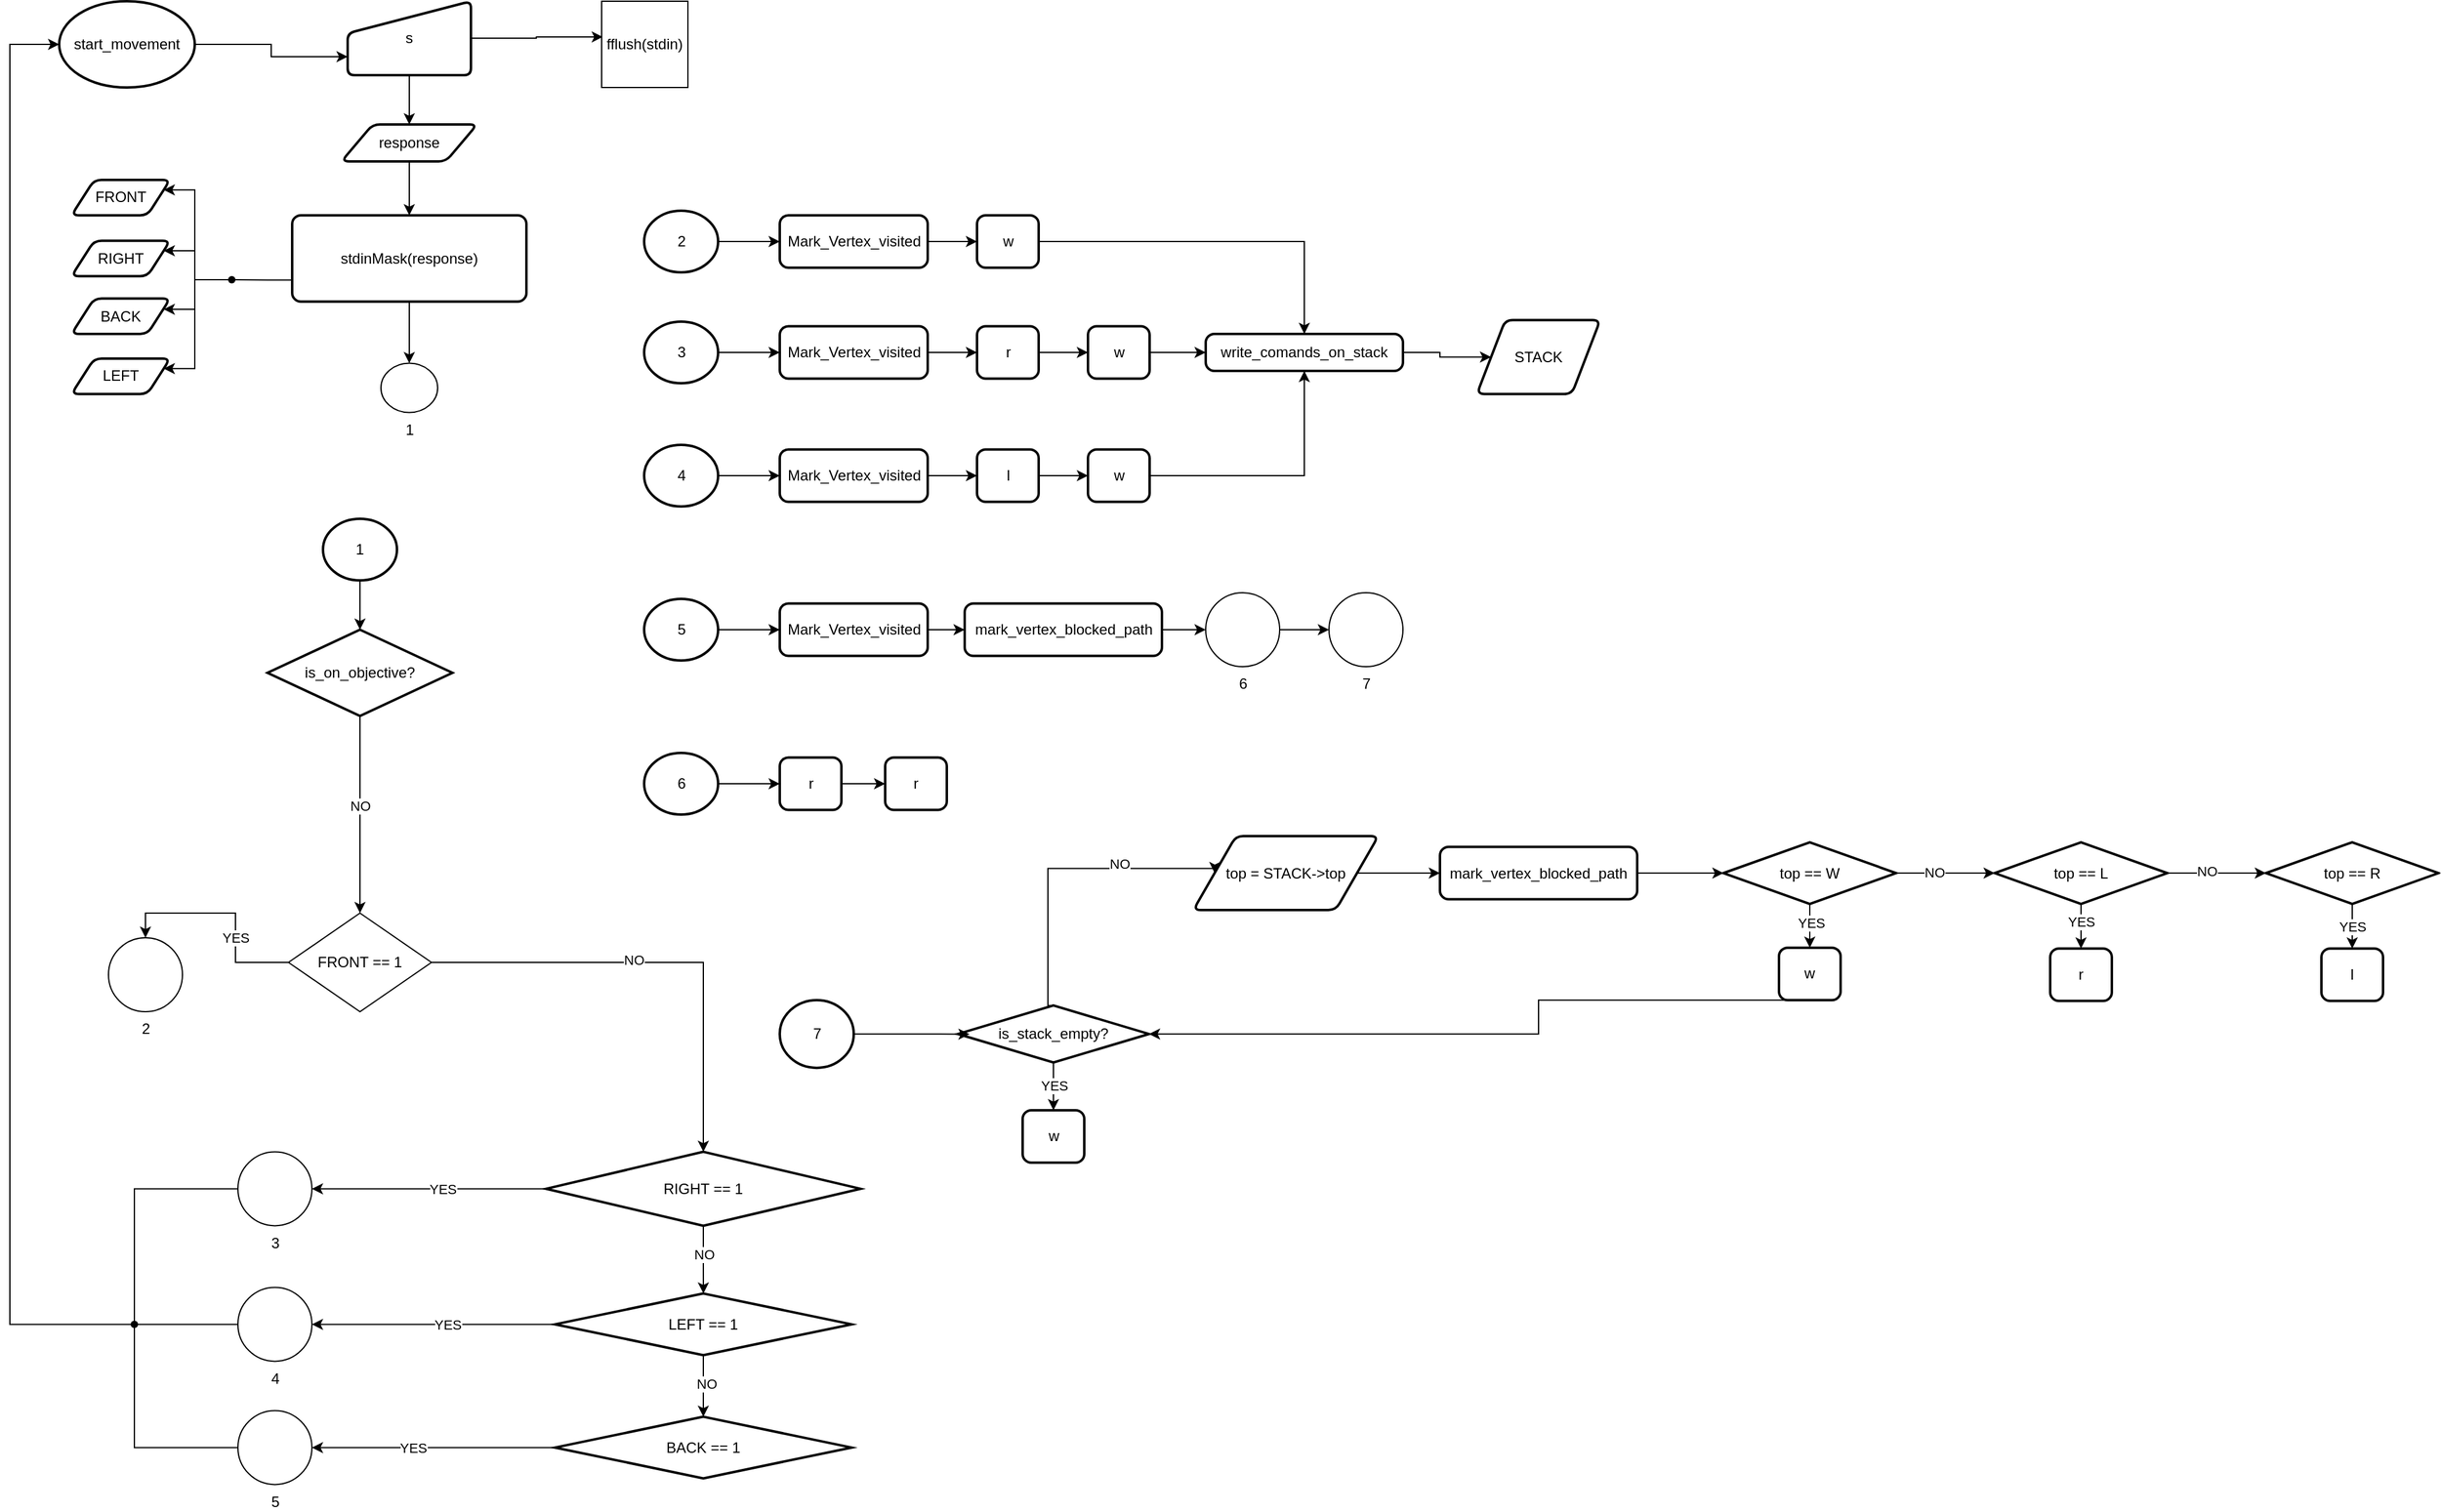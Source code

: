 <mxfile version="22.1.9" type="github">
  <diagram name="Página-1" id="8R409DBAw9HdIhrVHFF-">
    <mxGraphModel dx="1147" dy="626" grid="1" gridSize="10" guides="1" tooltips="1" connect="1" arrows="1" fold="1" page="1" pageScale="1" pageWidth="1200" pageHeight="1920" math="0" shadow="0">
      <root>
        <mxCell id="0" />
        <mxCell id="1" parent="0" />
        <mxCell id="hdZLpNtdroUywpOgqtHJ-144" style="edgeStyle=orthogonalEdgeStyle;rounded=0;orthogonalLoop=1;jettySize=auto;html=1;entryX=0.5;entryY=0;entryDx=0;entryDy=0;" edge="1" parent="1" source="hdZLpNtdroUywpOgqtHJ-1" target="hdZLpNtdroUywpOgqtHJ-143">
          <mxGeometry relative="1" as="geometry" />
        </mxCell>
        <mxCell id="hdZLpNtdroUywpOgqtHJ-1" value="s" style="html=1;strokeWidth=2;shape=manualInput;whiteSpace=wrap;rounded=1;size=26;arcSize=11;" vertex="1" parent="1">
          <mxGeometry x="314" y="80" width="100" height="60" as="geometry" />
        </mxCell>
        <mxCell id="hdZLpNtdroUywpOgqtHJ-55" style="edgeStyle=orthogonalEdgeStyle;rounded=0;orthogonalLoop=1;jettySize=auto;html=1;" edge="1" parent="1" source="hdZLpNtdroUywpOgqtHJ-2" target="hdZLpNtdroUywpOgqtHJ-59">
          <mxGeometry relative="1" as="geometry">
            <mxPoint x="364" y="403.75" as="targetPoint" />
          </mxGeometry>
        </mxCell>
        <mxCell id="hdZLpNtdroUywpOgqtHJ-2" value="stdinMask(response)" style="rounded=1;whiteSpace=wrap;html=1;absoluteArcSize=1;arcSize=14;strokeWidth=2;" vertex="1" parent="1">
          <mxGeometry x="269" y="253.75" width="190" height="70" as="geometry" />
        </mxCell>
        <mxCell id="hdZLpNtdroUywpOgqtHJ-5" style="edgeStyle=orthogonalEdgeStyle;rounded=0;orthogonalLoop=1;jettySize=auto;html=1;entryX=0;entryY=0.75;entryDx=0;entryDy=0;" edge="1" parent="1" source="hdZLpNtdroUywpOgqtHJ-4" target="hdZLpNtdroUywpOgqtHJ-1">
          <mxGeometry relative="1" as="geometry" />
        </mxCell>
        <mxCell id="hdZLpNtdroUywpOgqtHJ-4" value="&lt;div&gt;start_movement&lt;br&gt;&lt;/div&gt;" style="strokeWidth=2;html=1;shape=mxgraph.flowchart.start_2;whiteSpace=wrap;" vertex="1" parent="1">
          <mxGeometry x="80" y="80" width="110" height="70" as="geometry" />
        </mxCell>
        <mxCell id="hdZLpNtdroUywpOgqtHJ-17" value="FRONT == 1" style="rhombus;whiteSpace=wrap;html=1;" vertex="1" parent="1">
          <mxGeometry x="266" y="820" width="116" height="80" as="geometry" />
        </mxCell>
        <mxCell id="hdZLpNtdroUywpOgqtHJ-44" style="edgeStyle=orthogonalEdgeStyle;rounded=0;orthogonalLoop=1;jettySize=auto;html=1;" edge="1" parent="1" source="hdZLpNtdroUywpOgqtHJ-21" target="hdZLpNtdroUywpOgqtHJ-40">
          <mxGeometry relative="1" as="geometry" />
        </mxCell>
        <mxCell id="hdZLpNtdroUywpOgqtHJ-45" value="NO" style="edgeLabel;html=1;align=center;verticalAlign=middle;resizable=0;points=[];" vertex="1" connectable="0" parent="hdZLpNtdroUywpOgqtHJ-44">
          <mxGeometry x="-0.171" relative="1" as="geometry">
            <mxPoint as="offset" />
          </mxGeometry>
        </mxCell>
        <mxCell id="hdZLpNtdroUywpOgqtHJ-74" style="edgeStyle=orthogonalEdgeStyle;rounded=0;orthogonalLoop=1;jettySize=auto;html=1;" edge="1" parent="1" source="hdZLpNtdroUywpOgqtHJ-21" target="hdZLpNtdroUywpOgqtHJ-72">
          <mxGeometry relative="1" as="geometry" />
        </mxCell>
        <mxCell id="hdZLpNtdroUywpOgqtHJ-75" value="YES" style="edgeLabel;html=1;align=center;verticalAlign=middle;resizable=0;points=[];" vertex="1" connectable="0" parent="hdZLpNtdroUywpOgqtHJ-74">
          <mxGeometry x="-0.147" relative="1" as="geometry">
            <mxPoint x="-3" as="offset" />
          </mxGeometry>
        </mxCell>
        <mxCell id="hdZLpNtdroUywpOgqtHJ-21" value="RIGHT == 1" style="strokeWidth=2;html=1;shape=mxgraph.flowchart.decision;whiteSpace=wrap;" vertex="1" parent="1">
          <mxGeometry x="475" y="1013.7" width="255" height="60" as="geometry" />
        </mxCell>
        <mxCell id="hdZLpNtdroUywpOgqtHJ-34" value="fflush(stdin)" style="whiteSpace=wrap;html=1;aspect=fixed;" vertex="1" parent="1">
          <mxGeometry x="520" y="80" width="70" height="70" as="geometry" />
        </mxCell>
        <mxCell id="hdZLpNtdroUywpOgqtHJ-35" style="edgeStyle=orthogonalEdgeStyle;rounded=0;orthogonalLoop=1;jettySize=auto;html=1;entryX=0.014;entryY=0.414;entryDx=0;entryDy=0;entryPerimeter=0;" edge="1" parent="1" source="hdZLpNtdroUywpOgqtHJ-1" target="hdZLpNtdroUywpOgqtHJ-34">
          <mxGeometry relative="1" as="geometry" />
        </mxCell>
        <mxCell id="hdZLpNtdroUywpOgqtHJ-51" style="edgeStyle=orthogonalEdgeStyle;rounded=0;orthogonalLoop=1;jettySize=auto;html=1;" edge="1" parent="1" source="hdZLpNtdroUywpOgqtHJ-40" target="hdZLpNtdroUywpOgqtHJ-50">
          <mxGeometry relative="1" as="geometry" />
        </mxCell>
        <mxCell id="hdZLpNtdroUywpOgqtHJ-52" value="NO" style="edgeLabel;html=1;align=center;verticalAlign=middle;resizable=0;points=[];" vertex="1" connectable="0" parent="hdZLpNtdroUywpOgqtHJ-51">
          <mxGeometry x="-0.08" y="2" relative="1" as="geometry">
            <mxPoint as="offset" />
          </mxGeometry>
        </mxCell>
        <mxCell id="hdZLpNtdroUywpOgqtHJ-73" style="edgeStyle=orthogonalEdgeStyle;rounded=0;orthogonalLoop=1;jettySize=auto;html=1;entryX=1;entryY=0.5;entryDx=0;entryDy=0;entryPerimeter=0;" edge="1" parent="1" source="hdZLpNtdroUywpOgqtHJ-40" target="hdZLpNtdroUywpOgqtHJ-71">
          <mxGeometry relative="1" as="geometry">
            <mxPoint x="400" y="1154" as="targetPoint" />
          </mxGeometry>
        </mxCell>
        <mxCell id="hdZLpNtdroUywpOgqtHJ-76" value="YES" style="edgeLabel;html=1;align=center;verticalAlign=middle;resizable=0;points=[];" vertex="1" connectable="0" parent="hdZLpNtdroUywpOgqtHJ-73">
          <mxGeometry x="-0.182" y="-2" relative="1" as="geometry">
            <mxPoint x="-7" y="2" as="offset" />
          </mxGeometry>
        </mxCell>
        <mxCell id="hdZLpNtdroUywpOgqtHJ-40" value="LEFT == 1" style="strokeWidth=2;html=1;shape=mxgraph.flowchart.decision;whiteSpace=wrap;" vertex="1" parent="1">
          <mxGeometry x="482.25" y="1128.7" width="240.5" height="50" as="geometry" />
        </mxCell>
        <mxCell id="hdZLpNtdroUywpOgqtHJ-46" style="edgeStyle=orthogonalEdgeStyle;rounded=0;orthogonalLoop=1;jettySize=auto;html=1;entryX=0.5;entryY=0;entryDx=0;entryDy=0;entryPerimeter=0;" edge="1" parent="1" source="hdZLpNtdroUywpOgqtHJ-17" target="hdZLpNtdroUywpOgqtHJ-21">
          <mxGeometry relative="1" as="geometry" />
        </mxCell>
        <mxCell id="hdZLpNtdroUywpOgqtHJ-47" value="NO" style="edgeLabel;html=1;align=center;verticalAlign=middle;resizable=0;points=[];" vertex="1" connectable="0" parent="hdZLpNtdroUywpOgqtHJ-46">
          <mxGeometry x="-0.124" y="2" relative="1" as="geometry">
            <mxPoint as="offset" />
          </mxGeometry>
        </mxCell>
        <mxCell id="hdZLpNtdroUywpOgqtHJ-62" style="edgeStyle=orthogonalEdgeStyle;rounded=0;orthogonalLoop=1;jettySize=auto;html=1;exitX=0;exitY=0.5;exitDx=0;exitDy=0;exitPerimeter=0;entryX=1;entryY=0.5;entryDx=0;entryDy=0;entryPerimeter=0;" edge="1" parent="1" source="hdZLpNtdroUywpOgqtHJ-50" target="hdZLpNtdroUywpOgqtHJ-61">
          <mxGeometry relative="1" as="geometry">
            <mxPoint x="340" y="1250" as="sourcePoint" />
            <mxPoint x="400" y="1254" as="targetPoint" />
            <Array as="points" />
          </mxGeometry>
        </mxCell>
        <mxCell id="hdZLpNtdroUywpOgqtHJ-63" value="YES" style="edgeLabel;html=1;align=center;verticalAlign=middle;resizable=0;points=[];" vertex="1" connectable="0" parent="hdZLpNtdroUywpOgqtHJ-62">
          <mxGeometry x="0.202" relative="1" as="geometry">
            <mxPoint x="3" as="offset" />
          </mxGeometry>
        </mxCell>
        <mxCell id="hdZLpNtdroUywpOgqtHJ-50" value="BACK == 1 " style="strokeWidth=2;html=1;shape=mxgraph.flowchart.decision;whiteSpace=wrap;" vertex="1" parent="1">
          <mxGeometry x="482.25" y="1228.7" width="240.5" height="50" as="geometry" />
        </mxCell>
        <mxCell id="hdZLpNtdroUywpOgqtHJ-146" style="edgeStyle=orthogonalEdgeStyle;rounded=0;orthogonalLoop=1;jettySize=auto;html=1;" edge="1" parent="1" source="hdZLpNtdroUywpOgqtHJ-58" target="hdZLpNtdroUywpOgqtHJ-142">
          <mxGeometry relative="1" as="geometry" />
        </mxCell>
        <mxCell id="hdZLpNtdroUywpOgqtHJ-58" value="1" style="strokeWidth=2;html=1;shape=mxgraph.flowchart.start_2;whiteSpace=wrap;" vertex="1" parent="1">
          <mxGeometry x="294" y="500" width="60" height="50" as="geometry" />
        </mxCell>
        <mxCell id="hdZLpNtdroUywpOgqtHJ-59" value="1" style="verticalLabelPosition=bottom;verticalAlign=top;html=1;shape=mxgraph.flowchart.on-page_reference;" vertex="1" parent="1">
          <mxGeometry x="341" y="373.75" width="46" height="40" as="geometry" />
        </mxCell>
        <mxCell id="hdZLpNtdroUywpOgqtHJ-60" value="2" style="verticalLabelPosition=bottom;verticalAlign=top;html=1;shape=mxgraph.flowchart.on-page_reference;" vertex="1" parent="1">
          <mxGeometry x="120" y="840" width="60" height="60" as="geometry" />
        </mxCell>
        <mxCell id="hdZLpNtdroUywpOgqtHJ-61" value="5" style="verticalLabelPosition=bottom;verticalAlign=top;html=1;shape=mxgraph.flowchart.on-page_reference;" vertex="1" parent="1">
          <mxGeometry x="225" y="1223.7" width="60" height="60" as="geometry" />
        </mxCell>
        <mxCell id="hdZLpNtdroUywpOgqtHJ-66" style="edgeStyle=orthogonalEdgeStyle;rounded=0;orthogonalLoop=1;jettySize=auto;html=1;entryX=0;entryY=0.5;entryDx=0;entryDy=0;" edge="1" parent="1" source="hdZLpNtdroUywpOgqtHJ-64" target="hdZLpNtdroUywpOgqtHJ-65">
          <mxGeometry relative="1" as="geometry" />
        </mxCell>
        <mxCell id="hdZLpNtdroUywpOgqtHJ-64" value="2" style="strokeWidth=2;html=1;shape=mxgraph.flowchart.start_2;whiteSpace=wrap;" vertex="1" parent="1">
          <mxGeometry x="554.5" y="250" width="60" height="50" as="geometry" />
        </mxCell>
        <mxCell id="hdZLpNtdroUywpOgqtHJ-68" style="edgeStyle=orthogonalEdgeStyle;rounded=0;orthogonalLoop=1;jettySize=auto;html=1;" edge="1" parent="1" source="hdZLpNtdroUywpOgqtHJ-65" target="hdZLpNtdroUywpOgqtHJ-67">
          <mxGeometry relative="1" as="geometry" />
        </mxCell>
        <mxCell id="hdZLpNtdroUywpOgqtHJ-65" value="Mark_Vertex_visited" style="rounded=1;whiteSpace=wrap;html=1;absoluteArcSize=1;arcSize=14;strokeWidth=2;" vertex="1" parent="1">
          <mxGeometry x="664.5" y="253.75" width="120" height="42.5" as="geometry" />
        </mxCell>
        <mxCell id="hdZLpNtdroUywpOgqtHJ-109" style="edgeStyle=orthogonalEdgeStyle;rounded=0;orthogonalLoop=1;jettySize=auto;html=1;entryX=0.5;entryY=0;entryDx=0;entryDy=0;" edge="1" parent="1" source="hdZLpNtdroUywpOgqtHJ-67" target="hdZLpNtdroUywpOgqtHJ-107">
          <mxGeometry relative="1" as="geometry" />
        </mxCell>
        <mxCell id="hdZLpNtdroUywpOgqtHJ-67" value="w" style="rounded=1;whiteSpace=wrap;html=1;absoluteArcSize=1;arcSize=14;strokeWidth=2;" vertex="1" parent="1">
          <mxGeometry x="824.5" y="253.75" width="50" height="42.5" as="geometry" />
        </mxCell>
        <mxCell id="hdZLpNtdroUywpOgqtHJ-69" style="edgeStyle=orthogonalEdgeStyle;rounded=0;orthogonalLoop=1;jettySize=auto;html=1;entryX=0.5;entryY=0;entryDx=0;entryDy=0;entryPerimeter=0;" edge="1" parent="1" source="hdZLpNtdroUywpOgqtHJ-17" target="hdZLpNtdroUywpOgqtHJ-60">
          <mxGeometry relative="1" as="geometry" />
        </mxCell>
        <mxCell id="hdZLpNtdroUywpOgqtHJ-70" value="YES" style="edgeLabel;html=1;align=center;verticalAlign=middle;resizable=0;points=[];" vertex="1" connectable="0" parent="hdZLpNtdroUywpOgqtHJ-69">
          <mxGeometry x="-0.283" relative="1" as="geometry">
            <mxPoint as="offset" />
          </mxGeometry>
        </mxCell>
        <mxCell id="hdZLpNtdroUywpOgqtHJ-71" value="4" style="verticalLabelPosition=bottom;verticalAlign=top;html=1;shape=mxgraph.flowchart.on-page_reference;" vertex="1" parent="1">
          <mxGeometry x="225" y="1123.7" width="60" height="60" as="geometry" />
        </mxCell>
        <mxCell id="hdZLpNtdroUywpOgqtHJ-162" style="edgeStyle=orthogonalEdgeStyle;rounded=0;orthogonalLoop=1;jettySize=auto;html=1;endArrow=none;endFill=0;" edge="1" parent="1" source="hdZLpNtdroUywpOgqtHJ-72" target="hdZLpNtdroUywpOgqtHJ-160">
          <mxGeometry relative="1" as="geometry" />
        </mxCell>
        <mxCell id="hdZLpNtdroUywpOgqtHJ-72" value="3" style="verticalLabelPosition=bottom;verticalAlign=top;html=1;shape=mxgraph.flowchart.on-page_reference;" vertex="1" parent="1">
          <mxGeometry x="225" y="1013.7" width="60" height="60" as="geometry" />
        </mxCell>
        <mxCell id="hdZLpNtdroUywpOgqtHJ-78" style="edgeStyle=orthogonalEdgeStyle;rounded=0;orthogonalLoop=1;jettySize=auto;html=1;entryX=0;entryY=0.5;entryDx=0;entryDy=0;" edge="1" source="hdZLpNtdroUywpOgqtHJ-79" target="hdZLpNtdroUywpOgqtHJ-81" parent="1">
          <mxGeometry relative="1" as="geometry" />
        </mxCell>
        <mxCell id="hdZLpNtdroUywpOgqtHJ-79" value="3" style="strokeWidth=2;html=1;shape=mxgraph.flowchart.start_2;whiteSpace=wrap;" vertex="1" parent="1">
          <mxGeometry x="554.5" y="340" width="60" height="50" as="geometry" />
        </mxCell>
        <mxCell id="hdZLpNtdroUywpOgqtHJ-80" style="edgeStyle=orthogonalEdgeStyle;rounded=0;orthogonalLoop=1;jettySize=auto;html=1;" edge="1" source="hdZLpNtdroUywpOgqtHJ-81" target="hdZLpNtdroUywpOgqtHJ-82" parent="1">
          <mxGeometry relative="1" as="geometry" />
        </mxCell>
        <mxCell id="hdZLpNtdroUywpOgqtHJ-81" value="Mark_Vertex_visited" style="rounded=1;whiteSpace=wrap;html=1;absoluteArcSize=1;arcSize=14;strokeWidth=2;" vertex="1" parent="1">
          <mxGeometry x="664.5" y="343.75" width="120" height="42.5" as="geometry" />
        </mxCell>
        <mxCell id="hdZLpNtdroUywpOgqtHJ-84" style="edgeStyle=orthogonalEdgeStyle;rounded=0;orthogonalLoop=1;jettySize=auto;html=1;" edge="1" parent="1" source="hdZLpNtdroUywpOgqtHJ-82" target="hdZLpNtdroUywpOgqtHJ-83">
          <mxGeometry relative="1" as="geometry" />
        </mxCell>
        <mxCell id="hdZLpNtdroUywpOgqtHJ-82" value="r" style="rounded=1;whiteSpace=wrap;html=1;absoluteArcSize=1;arcSize=14;strokeWidth=2;" vertex="1" parent="1">
          <mxGeometry x="824.5" y="343.75" width="50" height="42.5" as="geometry" />
        </mxCell>
        <mxCell id="hdZLpNtdroUywpOgqtHJ-108" style="edgeStyle=orthogonalEdgeStyle;rounded=0;orthogonalLoop=1;jettySize=auto;html=1;entryX=0;entryY=0.5;entryDx=0;entryDy=0;" edge="1" parent="1" source="hdZLpNtdroUywpOgqtHJ-83" target="hdZLpNtdroUywpOgqtHJ-107">
          <mxGeometry relative="1" as="geometry" />
        </mxCell>
        <mxCell id="hdZLpNtdroUywpOgqtHJ-83" value="w" style="rounded=1;whiteSpace=wrap;html=1;absoluteArcSize=1;arcSize=14;strokeWidth=2;" vertex="1" parent="1">
          <mxGeometry x="914.5" y="343.75" width="50" height="42.5" as="geometry" />
        </mxCell>
        <mxCell id="hdZLpNtdroUywpOgqtHJ-85" style="edgeStyle=orthogonalEdgeStyle;rounded=0;orthogonalLoop=1;jettySize=auto;html=1;entryX=0;entryY=0.5;entryDx=0;entryDy=0;" edge="1" source="hdZLpNtdroUywpOgqtHJ-86" target="hdZLpNtdroUywpOgqtHJ-88" parent="1">
          <mxGeometry relative="1" as="geometry" />
        </mxCell>
        <mxCell id="hdZLpNtdroUywpOgqtHJ-86" value="4" style="strokeWidth=2;html=1;shape=mxgraph.flowchart.start_2;whiteSpace=wrap;" vertex="1" parent="1">
          <mxGeometry x="554.5" y="440" width="60" height="50" as="geometry" />
        </mxCell>
        <mxCell id="hdZLpNtdroUywpOgqtHJ-87" style="edgeStyle=orthogonalEdgeStyle;rounded=0;orthogonalLoop=1;jettySize=auto;html=1;" edge="1" source="hdZLpNtdroUywpOgqtHJ-88" target="hdZLpNtdroUywpOgqtHJ-90" parent="1">
          <mxGeometry relative="1" as="geometry" />
        </mxCell>
        <mxCell id="hdZLpNtdroUywpOgqtHJ-88" value="Mark_Vertex_visited" style="rounded=1;whiteSpace=wrap;html=1;absoluteArcSize=1;arcSize=14;strokeWidth=2;" vertex="1" parent="1">
          <mxGeometry x="664.5" y="443.75" width="120" height="42.5" as="geometry" />
        </mxCell>
        <mxCell id="hdZLpNtdroUywpOgqtHJ-89" style="edgeStyle=orthogonalEdgeStyle;rounded=0;orthogonalLoop=1;jettySize=auto;html=1;" edge="1" source="hdZLpNtdroUywpOgqtHJ-90" target="hdZLpNtdroUywpOgqtHJ-91" parent="1">
          <mxGeometry relative="1" as="geometry" />
        </mxCell>
        <mxCell id="hdZLpNtdroUywpOgqtHJ-90" value="l" style="rounded=1;whiteSpace=wrap;html=1;absoluteArcSize=1;arcSize=14;strokeWidth=2;" vertex="1" parent="1">
          <mxGeometry x="824.5" y="443.75" width="50" height="42.5" as="geometry" />
        </mxCell>
        <mxCell id="hdZLpNtdroUywpOgqtHJ-110" style="edgeStyle=orthogonalEdgeStyle;rounded=0;orthogonalLoop=1;jettySize=auto;html=1;entryX=0.5;entryY=1;entryDx=0;entryDy=0;" edge="1" parent="1" source="hdZLpNtdroUywpOgqtHJ-91" target="hdZLpNtdroUywpOgqtHJ-107">
          <mxGeometry relative="1" as="geometry" />
        </mxCell>
        <mxCell id="hdZLpNtdroUywpOgqtHJ-91" value="w" style="rounded=1;whiteSpace=wrap;html=1;absoluteArcSize=1;arcSize=14;strokeWidth=2;" vertex="1" parent="1">
          <mxGeometry x="914.5" y="443.75" width="50" height="42.5" as="geometry" />
        </mxCell>
        <mxCell id="hdZLpNtdroUywpOgqtHJ-96" style="edgeStyle=orthogonalEdgeStyle;rounded=0;orthogonalLoop=1;jettySize=auto;html=1;entryX=0;entryY=0.5;entryDx=0;entryDy=0;" edge="1" source="hdZLpNtdroUywpOgqtHJ-97" target="hdZLpNtdroUywpOgqtHJ-99" parent="1">
          <mxGeometry relative="1" as="geometry" />
        </mxCell>
        <mxCell id="hdZLpNtdroUywpOgqtHJ-97" value="5" style="strokeWidth=2;html=1;shape=mxgraph.flowchart.start_2;whiteSpace=wrap;" vertex="1" parent="1">
          <mxGeometry x="554.5" y="565" width="60" height="50" as="geometry" />
        </mxCell>
        <mxCell id="hdZLpNtdroUywpOgqtHJ-104" style="edgeStyle=orthogonalEdgeStyle;rounded=0;orthogonalLoop=1;jettySize=auto;html=1;" edge="1" parent="1" source="hdZLpNtdroUywpOgqtHJ-99" target="hdZLpNtdroUywpOgqtHJ-103">
          <mxGeometry relative="1" as="geometry" />
        </mxCell>
        <mxCell id="hdZLpNtdroUywpOgqtHJ-99" value="Mark_Vertex_visited" style="rounded=1;whiteSpace=wrap;html=1;absoluteArcSize=1;arcSize=14;strokeWidth=2;" vertex="1" parent="1">
          <mxGeometry x="664.5" y="568.75" width="120" height="42.5" as="geometry" />
        </mxCell>
        <mxCell id="hdZLpNtdroUywpOgqtHJ-113" style="edgeStyle=orthogonalEdgeStyle;rounded=0;orthogonalLoop=1;jettySize=auto;html=1;" edge="1" parent="1" source="hdZLpNtdroUywpOgqtHJ-136" target="hdZLpNtdroUywpOgqtHJ-112">
          <mxGeometry relative="1" as="geometry">
            <mxPoint x="1154.5" y="590.1" as="sourcePoint" />
          </mxGeometry>
        </mxCell>
        <mxCell id="hdZLpNtdroUywpOgqtHJ-105" style="edgeStyle=orthogonalEdgeStyle;rounded=0;orthogonalLoop=1;jettySize=auto;html=1;" edge="1" parent="1" source="hdZLpNtdroUywpOgqtHJ-103" target="hdZLpNtdroUywpOgqtHJ-136">
          <mxGeometry relative="1" as="geometry">
            <mxPoint x="1014.5" y="590" as="targetPoint" />
          </mxGeometry>
        </mxCell>
        <mxCell id="hdZLpNtdroUywpOgqtHJ-103" value="mark_vertex_blocked_path" style="rounded=1;whiteSpace=wrap;html=1;absoluteArcSize=1;arcSize=14;strokeWidth=2;" vertex="1" parent="1">
          <mxGeometry x="814.5" y="568.75" width="160" height="42.5" as="geometry" />
        </mxCell>
        <mxCell id="hdZLpNtdroUywpOgqtHJ-179" style="edgeStyle=orthogonalEdgeStyle;rounded=0;orthogonalLoop=1;jettySize=auto;html=1;" edge="1" parent="1" source="hdZLpNtdroUywpOgqtHJ-107" target="hdZLpNtdroUywpOgqtHJ-178">
          <mxGeometry relative="1" as="geometry" />
        </mxCell>
        <mxCell id="hdZLpNtdroUywpOgqtHJ-107" value="write_comands_on_stack" style="rounded=1;whiteSpace=wrap;html=1;absoluteArcSize=1;arcSize=14;strokeWidth=2;" vertex="1" parent="1">
          <mxGeometry x="1010" y="350" width="160" height="30" as="geometry" />
        </mxCell>
        <mxCell id="hdZLpNtdroUywpOgqtHJ-112" value="7" style="verticalLabelPosition=bottom;verticalAlign=top;html=1;shape=mxgraph.flowchart.on-page_reference;" vertex="1" parent="1">
          <mxGeometry x="1110" y="560" width="60" height="60" as="geometry" />
        </mxCell>
        <mxCell id="hdZLpNtdroUywpOgqtHJ-114" value="7" style="strokeWidth=2;html=1;shape=mxgraph.flowchart.start_2;whiteSpace=wrap;" vertex="1" parent="1">
          <mxGeometry x="664.5" y="890.58" width="60" height="55" as="geometry" />
        </mxCell>
        <mxCell id="hdZLpNtdroUywpOgqtHJ-127" style="edgeStyle=orthogonalEdgeStyle;rounded=0;orthogonalLoop=1;jettySize=auto;html=1;exitX=0.5;exitY=0;exitDx=0;exitDy=0;exitPerimeter=0;entryX=0;entryY=0.5;entryDx=0;entryDy=0;" edge="1" parent="1" source="hdZLpNtdroUywpOgqtHJ-122" target="hdZLpNtdroUywpOgqtHJ-190">
          <mxGeometry relative="1" as="geometry">
            <mxPoint x="1052.5" y="787.55" as="targetPoint" />
            <Array as="points">
              <mxPoint x="882" y="783.75" />
              <mxPoint x="1017" y="783.75" />
            </Array>
          </mxGeometry>
        </mxCell>
        <mxCell id="hdZLpNtdroUywpOgqtHJ-129" value="NO" style="edgeLabel;html=1;align=center;verticalAlign=middle;resizable=0;points=[];" vertex="1" connectable="0" parent="hdZLpNtdroUywpOgqtHJ-127">
          <mxGeometry x="0.02" relative="1" as="geometry">
            <mxPoint x="44" y="-4" as="offset" />
          </mxGeometry>
        </mxCell>
        <mxCell id="hdZLpNtdroUywpOgqtHJ-182" style="edgeStyle=orthogonalEdgeStyle;rounded=0;orthogonalLoop=1;jettySize=auto;html=1;" edge="1" parent="1" source="hdZLpNtdroUywpOgqtHJ-122" target="hdZLpNtdroUywpOgqtHJ-181">
          <mxGeometry relative="1" as="geometry" />
        </mxCell>
        <mxCell id="hdZLpNtdroUywpOgqtHJ-183" value="YES" style="edgeLabel;html=1;align=center;verticalAlign=middle;resizable=0;points=[];" vertex="1" connectable="0" parent="hdZLpNtdroUywpOgqtHJ-182">
          <mxGeometry x="-0.083" relative="1" as="geometry">
            <mxPoint as="offset" />
          </mxGeometry>
        </mxCell>
        <mxCell id="hdZLpNtdroUywpOgqtHJ-122" value="is_stack_empty?" style="strokeWidth=2;html=1;shape=mxgraph.flowchart.decision;whiteSpace=wrap;" vertex="1" parent="1">
          <mxGeometry x="809" y="894.96" width="155" height="46.25" as="geometry" />
        </mxCell>
        <mxCell id="hdZLpNtdroUywpOgqtHJ-138" style="edgeStyle=orthogonalEdgeStyle;rounded=0;orthogonalLoop=1;jettySize=auto;html=1;" edge="1" parent="1" source="hdZLpNtdroUywpOgqtHJ-133" target="hdZLpNtdroUywpOgqtHJ-137">
          <mxGeometry relative="1" as="geometry" />
        </mxCell>
        <mxCell id="hdZLpNtdroUywpOgqtHJ-133" value="6" style="strokeWidth=2;html=1;shape=mxgraph.flowchart.start_2;whiteSpace=wrap;" vertex="1" parent="1">
          <mxGeometry x="554.5" y="690" width="60" height="50" as="geometry" />
        </mxCell>
        <mxCell id="hdZLpNtdroUywpOgqtHJ-135" style="edgeStyle=orthogonalEdgeStyle;rounded=0;orthogonalLoop=1;jettySize=auto;html=1;entryX=0.061;entryY=0.503;entryDx=0;entryDy=0;entryPerimeter=0;" edge="1" parent="1" source="hdZLpNtdroUywpOgqtHJ-114" target="hdZLpNtdroUywpOgqtHJ-122">
          <mxGeometry relative="1" as="geometry" />
        </mxCell>
        <mxCell id="hdZLpNtdroUywpOgqtHJ-136" value="6" style="verticalLabelPosition=bottom;verticalAlign=top;html=1;shape=mxgraph.flowchart.on-page_reference;" vertex="1" parent="1">
          <mxGeometry x="1010" y="560" width="60" height="60" as="geometry" />
        </mxCell>
        <mxCell id="hdZLpNtdroUywpOgqtHJ-140" style="edgeStyle=orthogonalEdgeStyle;rounded=0;orthogonalLoop=1;jettySize=auto;html=1;" edge="1" parent="1" source="hdZLpNtdroUywpOgqtHJ-137" target="hdZLpNtdroUywpOgqtHJ-139">
          <mxGeometry relative="1" as="geometry" />
        </mxCell>
        <mxCell id="hdZLpNtdroUywpOgqtHJ-137" value="r" style="rounded=1;whiteSpace=wrap;html=1;absoluteArcSize=1;arcSize=14;strokeWidth=2;" vertex="1" parent="1">
          <mxGeometry x="664.5" y="693.75" width="50" height="42.5" as="geometry" />
        </mxCell>
        <mxCell id="hdZLpNtdroUywpOgqtHJ-139" value="r" style="rounded=1;whiteSpace=wrap;html=1;absoluteArcSize=1;arcSize=14;strokeWidth=2;" vertex="1" parent="1">
          <mxGeometry x="750" y="693.75" width="50" height="42.5" as="geometry" />
        </mxCell>
        <mxCell id="hdZLpNtdroUywpOgqtHJ-193" style="edgeStyle=orthogonalEdgeStyle;rounded=0;orthogonalLoop=1;jettySize=auto;html=1;" edge="1" parent="1" source="hdZLpNtdroUywpOgqtHJ-141" target="hdZLpNtdroUywpOgqtHJ-192">
          <mxGeometry relative="1" as="geometry" />
        </mxCell>
        <mxCell id="hdZLpNtdroUywpOgqtHJ-195" value="YES" style="edgeLabel;html=1;align=center;verticalAlign=middle;resizable=0;points=[];" vertex="1" connectable="0" parent="hdZLpNtdroUywpOgqtHJ-193">
          <mxGeometry x="-0.325" y="1" relative="1" as="geometry">
            <mxPoint as="offset" />
          </mxGeometry>
        </mxCell>
        <mxCell id="hdZLpNtdroUywpOgqtHJ-198" style="edgeStyle=orthogonalEdgeStyle;rounded=0;orthogonalLoop=1;jettySize=auto;html=1;" edge="1" parent="1" source="hdZLpNtdroUywpOgqtHJ-141" target="hdZLpNtdroUywpOgqtHJ-196">
          <mxGeometry relative="1" as="geometry" />
        </mxCell>
        <mxCell id="hdZLpNtdroUywpOgqtHJ-201" value="NO" style="edgeLabel;html=1;align=center;verticalAlign=middle;resizable=0;points=[];" vertex="1" connectable="0" parent="hdZLpNtdroUywpOgqtHJ-198">
          <mxGeometry x="-0.225" y="1" relative="1" as="geometry">
            <mxPoint as="offset" />
          </mxGeometry>
        </mxCell>
        <mxCell id="hdZLpNtdroUywpOgqtHJ-141" value="top == W" style="strokeWidth=2;html=1;shape=mxgraph.flowchart.decision;whiteSpace=wrap;" vertex="1" parent="1">
          <mxGeometry x="1430" y="762.51" width="140" height="50" as="geometry" />
        </mxCell>
        <mxCell id="hdZLpNtdroUywpOgqtHJ-147" style="edgeStyle=orthogonalEdgeStyle;rounded=0;orthogonalLoop=1;jettySize=auto;html=1;entryX=0.5;entryY=0;entryDx=0;entryDy=0;" edge="1" parent="1" source="hdZLpNtdroUywpOgqtHJ-142" target="hdZLpNtdroUywpOgqtHJ-17">
          <mxGeometry relative="1" as="geometry">
            <mxPoint x="324" y="816.88" as="targetPoint" />
          </mxGeometry>
        </mxCell>
        <mxCell id="hdZLpNtdroUywpOgqtHJ-148" value="&lt;div&gt;NO&lt;/div&gt;" style="edgeLabel;html=1;align=center;verticalAlign=middle;resizable=0;points=[];" vertex="1" connectable="0" parent="hdZLpNtdroUywpOgqtHJ-147">
          <mxGeometry x="-0.093" relative="1" as="geometry">
            <mxPoint as="offset" />
          </mxGeometry>
        </mxCell>
        <mxCell id="hdZLpNtdroUywpOgqtHJ-142" value="is_on_objective?" style="strokeWidth=2;html=1;shape=mxgraph.flowchart.decision;whiteSpace=wrap;" vertex="1" parent="1">
          <mxGeometry x="249" y="590" width="150" height="70" as="geometry" />
        </mxCell>
        <mxCell id="hdZLpNtdroUywpOgqtHJ-145" style="edgeStyle=orthogonalEdgeStyle;rounded=0;orthogonalLoop=1;jettySize=auto;html=1;" edge="1" parent="1" source="hdZLpNtdroUywpOgqtHJ-143" target="hdZLpNtdroUywpOgqtHJ-2">
          <mxGeometry relative="1" as="geometry" />
        </mxCell>
        <mxCell id="hdZLpNtdroUywpOgqtHJ-143" value="response" style="shape=parallelogram;html=1;strokeWidth=2;perimeter=parallelogramPerimeter;whiteSpace=wrap;rounded=1;arcSize=12;size=0.23;" vertex="1" parent="1">
          <mxGeometry x="309" y="180" width="110" height="30" as="geometry" />
        </mxCell>
        <mxCell id="hdZLpNtdroUywpOgqtHJ-156" style="edgeStyle=orthogonalEdgeStyle;rounded=0;orthogonalLoop=1;jettySize=auto;html=1;entryX=0;entryY=0.5;entryDx=0;entryDy=0;entryPerimeter=0;exitX=0.55;exitY=0.05;exitDx=0;exitDy=0;exitPerimeter=0;" edge="1" parent="1" source="hdZLpNtdroUywpOgqtHJ-160" target="hdZLpNtdroUywpOgqtHJ-4">
          <mxGeometry relative="1" as="geometry">
            <Array as="points">
              <mxPoint x="40" y="1154" />
              <mxPoint x="40" y="115" />
            </Array>
          </mxGeometry>
        </mxCell>
        <mxCell id="hdZLpNtdroUywpOgqtHJ-159" value="" style="edgeStyle=orthogonalEdgeStyle;rounded=0;orthogonalLoop=1;jettySize=auto;html=1;entryDx=0;entryDy=0;entryPerimeter=0;endArrow=none;endFill=0;" edge="1" parent="1" source="hdZLpNtdroUywpOgqtHJ-71" target="hdZLpNtdroUywpOgqtHJ-160">
          <mxGeometry relative="1" as="geometry">
            <mxPoint x="225" y="1148.7" as="sourcePoint" />
            <mxPoint x="325" y="523.7" as="targetPoint" />
            <Array as="points" />
          </mxGeometry>
        </mxCell>
        <mxCell id="hdZLpNtdroUywpOgqtHJ-160" value="" style="shape=waypoint;sketch=0;fillStyle=solid;size=6;pointerEvents=1;points=[];fillColor=none;resizable=0;rotatable=0;perimeter=centerPerimeter;snapToPoint=1;" vertex="1" parent="1">
          <mxGeometry x="131" y="1143.7" width="20" height="20" as="geometry" />
        </mxCell>
        <mxCell id="hdZLpNtdroUywpOgqtHJ-161" style="edgeStyle=orthogonalEdgeStyle;rounded=0;orthogonalLoop=1;jettySize=auto;html=1;entryX=0.55;entryY=1.1;entryDx=0;entryDy=0;entryPerimeter=0;endArrow=none;endFill=0;" edge="1" parent="1" source="hdZLpNtdroUywpOgqtHJ-61" target="hdZLpNtdroUywpOgqtHJ-160">
          <mxGeometry relative="1" as="geometry" />
        </mxCell>
        <mxCell id="hdZLpNtdroUywpOgqtHJ-164" value="FRONT" style="shape=parallelogram;html=1;strokeWidth=2;perimeter=parallelogramPerimeter;whiteSpace=wrap;rounded=1;arcSize=12;size=0.23;" vertex="1" parent="1">
          <mxGeometry x="90" y="225" width="80" height="28.75" as="geometry" />
        </mxCell>
        <mxCell id="hdZLpNtdroUywpOgqtHJ-166" value="RIGHT" style="shape=parallelogram;html=1;strokeWidth=2;perimeter=parallelogramPerimeter;whiteSpace=wrap;rounded=1;arcSize=12;size=0.23;" vertex="1" parent="1">
          <mxGeometry x="90" y="274.37" width="80" height="28.75" as="geometry" />
        </mxCell>
        <mxCell id="hdZLpNtdroUywpOgqtHJ-167" value="BACK" style="shape=parallelogram;html=1;strokeWidth=2;perimeter=parallelogramPerimeter;whiteSpace=wrap;rounded=1;arcSize=12;size=0.23;" vertex="1" parent="1">
          <mxGeometry x="90" y="321.25" width="80" height="28.75" as="geometry" />
        </mxCell>
        <mxCell id="hdZLpNtdroUywpOgqtHJ-168" value="LEFT" style="shape=parallelogram;html=1;strokeWidth=2;perimeter=parallelogramPerimeter;whiteSpace=wrap;rounded=1;arcSize=12;size=0.23;" vertex="1" parent="1">
          <mxGeometry x="90" y="370" width="80" height="28.75" as="geometry" />
        </mxCell>
        <mxCell id="hdZLpNtdroUywpOgqtHJ-172" style="edgeStyle=orthogonalEdgeStyle;rounded=0;orthogonalLoop=1;jettySize=auto;html=1;entryX=1;entryY=0.25;entryDx=0;entryDy=0;" edge="1" parent="1" source="hdZLpNtdroUywpOgqtHJ-169" target="hdZLpNtdroUywpOgqtHJ-166">
          <mxGeometry relative="1" as="geometry" />
        </mxCell>
        <mxCell id="hdZLpNtdroUywpOgqtHJ-173" style="edgeStyle=orthogonalEdgeStyle;rounded=0;orthogonalLoop=1;jettySize=auto;html=1;entryX=1;entryY=0.25;entryDx=0;entryDy=0;" edge="1" parent="1" source="hdZLpNtdroUywpOgqtHJ-169" target="hdZLpNtdroUywpOgqtHJ-167">
          <mxGeometry relative="1" as="geometry">
            <Array as="points">
              <mxPoint x="190" y="306" />
              <mxPoint x="190" y="330" />
              <mxPoint x="165" y="330" />
            </Array>
          </mxGeometry>
        </mxCell>
        <mxCell id="hdZLpNtdroUywpOgqtHJ-175" style="edgeStyle=orthogonalEdgeStyle;rounded=0;orthogonalLoop=1;jettySize=auto;html=1;entryX=1;entryY=0.25;entryDx=0;entryDy=0;" edge="1" parent="1" source="hdZLpNtdroUywpOgqtHJ-169" target="hdZLpNtdroUywpOgqtHJ-164">
          <mxGeometry relative="1" as="geometry">
            <Array as="points">
              <mxPoint x="190" y="306" />
              <mxPoint x="190" y="233" />
            </Array>
          </mxGeometry>
        </mxCell>
        <mxCell id="hdZLpNtdroUywpOgqtHJ-176" style="edgeStyle=orthogonalEdgeStyle;rounded=0;orthogonalLoop=1;jettySize=auto;html=1;entryX=1;entryY=0.25;entryDx=0;entryDy=0;" edge="1" parent="1" source="hdZLpNtdroUywpOgqtHJ-169" target="hdZLpNtdroUywpOgqtHJ-168">
          <mxGeometry relative="1" as="geometry">
            <Array as="points">
              <mxPoint x="190" y="306" />
              <mxPoint x="190" y="378" />
            </Array>
          </mxGeometry>
        </mxCell>
        <mxCell id="hdZLpNtdroUywpOgqtHJ-169" value="" style="shape=waypoint;sketch=0;fillStyle=solid;size=6;pointerEvents=1;points=[];fillColor=none;resizable=0;rotatable=0;perimeter=centerPerimeter;snapToPoint=1;" vertex="1" parent="1">
          <mxGeometry x="210" y="296" width="20" height="20" as="geometry" />
        </mxCell>
        <mxCell id="hdZLpNtdroUywpOgqtHJ-170" style="edgeStyle=orthogonalEdgeStyle;rounded=0;orthogonalLoop=1;jettySize=auto;html=1;exitX=0;exitY=0.75;exitDx=0;exitDy=0;entryX=0.75;entryY=0.5;entryDx=0;entryDy=0;entryPerimeter=0;endArrow=none;endFill=0;" edge="1" parent="1" source="hdZLpNtdroUywpOgqtHJ-2" target="hdZLpNtdroUywpOgqtHJ-169">
          <mxGeometry relative="1" as="geometry" />
        </mxCell>
        <mxCell id="hdZLpNtdroUywpOgqtHJ-178" value="STACK" style="shape=parallelogram;html=1;strokeWidth=2;perimeter=parallelogramPerimeter;whiteSpace=wrap;rounded=1;arcSize=12;size=0.23;" vertex="1" parent="1">
          <mxGeometry x="1230" y="338.75" width="100" height="60" as="geometry" />
        </mxCell>
        <mxCell id="hdZLpNtdroUywpOgqtHJ-181" value="w" style="rounded=1;whiteSpace=wrap;html=1;absoluteArcSize=1;arcSize=14;strokeWidth=2;" vertex="1" parent="1">
          <mxGeometry x="861.5" y="980" width="50" height="42.5" as="geometry" />
        </mxCell>
        <mxCell id="hdZLpNtdroUywpOgqtHJ-210" style="edgeStyle=orthogonalEdgeStyle;rounded=0;orthogonalLoop=1;jettySize=auto;html=1;" edge="1" parent="1" source="hdZLpNtdroUywpOgqtHJ-190" target="hdZLpNtdroUywpOgqtHJ-209">
          <mxGeometry relative="1" as="geometry" />
        </mxCell>
        <mxCell id="hdZLpNtdroUywpOgqtHJ-190" value="top = STACK-&amp;gt;top" style="shape=parallelogram;html=1;strokeWidth=2;perimeter=parallelogramPerimeter;whiteSpace=wrap;rounded=1;arcSize=12;size=0.23;" vertex="1" parent="1">
          <mxGeometry x="1000" y="757.51" width="150" height="60" as="geometry" />
        </mxCell>
        <mxCell id="hdZLpNtdroUywpOgqtHJ-192" value="w" style="rounded=1;whiteSpace=wrap;html=1;absoluteArcSize=1;arcSize=14;strokeWidth=2;" vertex="1" parent="1">
          <mxGeometry x="1475" y="848.08" width="50" height="42.5" as="geometry" />
        </mxCell>
        <mxCell id="hdZLpNtdroUywpOgqtHJ-194" style="edgeStyle=orthogonalEdgeStyle;rounded=0;orthogonalLoop=1;jettySize=auto;html=1;entryX=1;entryY=0.5;entryDx=0;entryDy=0;entryPerimeter=0;exitX=0.5;exitY=1;exitDx=0;exitDy=0;" edge="1" parent="1" source="hdZLpNtdroUywpOgqtHJ-192" target="hdZLpNtdroUywpOgqtHJ-122">
          <mxGeometry relative="1" as="geometry">
            <Array as="points">
              <mxPoint x="1280" y="918" />
            </Array>
          </mxGeometry>
        </mxCell>
        <mxCell id="hdZLpNtdroUywpOgqtHJ-205" style="edgeStyle=orthogonalEdgeStyle;rounded=0;orthogonalLoop=1;jettySize=auto;html=1;" edge="1" parent="1" source="hdZLpNtdroUywpOgqtHJ-196" target="hdZLpNtdroUywpOgqtHJ-203">
          <mxGeometry relative="1" as="geometry" />
        </mxCell>
        <mxCell id="hdZLpNtdroUywpOgqtHJ-207" value="YES" style="edgeLabel;html=1;align=center;verticalAlign=middle;resizable=0;points=[];" vertex="1" connectable="0" parent="hdZLpNtdroUywpOgqtHJ-205">
          <mxGeometry x="-0.336" relative="1" as="geometry">
            <mxPoint as="offset" />
          </mxGeometry>
        </mxCell>
        <mxCell id="hdZLpNtdroUywpOgqtHJ-196" value="top == L" style="strokeWidth=2;html=1;shape=mxgraph.flowchart.decision;whiteSpace=wrap;" vertex="1" parent="1">
          <mxGeometry x="1650" y="762.51" width="140" height="50" as="geometry" />
        </mxCell>
        <mxCell id="hdZLpNtdroUywpOgqtHJ-206" value="YES" style="edgeStyle=orthogonalEdgeStyle;rounded=0;orthogonalLoop=1;jettySize=auto;html=1;exitX=0.5;exitY=1;exitDx=0;exitDy=0;exitPerimeter=0;entryX=0.5;entryY=0;entryDx=0;entryDy=0;" edge="1" parent="1" source="hdZLpNtdroUywpOgqtHJ-197" target="hdZLpNtdroUywpOgqtHJ-204">
          <mxGeometry relative="1" as="geometry" />
        </mxCell>
        <mxCell id="hdZLpNtdroUywpOgqtHJ-197" value="top == R" style="strokeWidth=2;html=1;shape=mxgraph.flowchart.decision;whiteSpace=wrap;" vertex="1" parent="1">
          <mxGeometry x="1870" y="762.51" width="140" height="50" as="geometry" />
        </mxCell>
        <mxCell id="hdZLpNtdroUywpOgqtHJ-200" style="edgeStyle=orthogonalEdgeStyle;rounded=0;orthogonalLoop=1;jettySize=auto;html=1;entryX=0;entryY=0.5;entryDx=0;entryDy=0;entryPerimeter=0;" edge="1" parent="1" source="hdZLpNtdroUywpOgqtHJ-196" target="hdZLpNtdroUywpOgqtHJ-197">
          <mxGeometry relative="1" as="geometry" />
        </mxCell>
        <mxCell id="hdZLpNtdroUywpOgqtHJ-202" value="NO" style="edgeLabel;html=1;align=center;verticalAlign=middle;resizable=0;points=[];" vertex="1" connectable="0" parent="hdZLpNtdroUywpOgqtHJ-200">
          <mxGeometry x="-0.2" y="2" relative="1" as="geometry">
            <mxPoint as="offset" />
          </mxGeometry>
        </mxCell>
        <mxCell id="hdZLpNtdroUywpOgqtHJ-203" value="r" style="rounded=1;whiteSpace=wrap;html=1;absoluteArcSize=1;arcSize=14;strokeWidth=2;" vertex="1" parent="1">
          <mxGeometry x="1695" y="848.75" width="50" height="42.5" as="geometry" />
        </mxCell>
        <mxCell id="hdZLpNtdroUywpOgqtHJ-204" value="l" style="rounded=1;whiteSpace=wrap;html=1;absoluteArcSize=1;arcSize=14;strokeWidth=2;" vertex="1" parent="1">
          <mxGeometry x="1915" y="848.75" width="50" height="42.5" as="geometry" />
        </mxCell>
        <mxCell id="hdZLpNtdroUywpOgqtHJ-209" value="mark_vertex_blocked_path" style="rounded=1;whiteSpace=wrap;html=1;absoluteArcSize=1;arcSize=14;strokeWidth=2;" vertex="1" parent="1">
          <mxGeometry x="1200" y="766.26" width="160" height="42.5" as="geometry" />
        </mxCell>
        <mxCell id="hdZLpNtdroUywpOgqtHJ-211" style="edgeStyle=orthogonalEdgeStyle;rounded=0;orthogonalLoop=1;jettySize=auto;html=1;entryX=0;entryY=0.5;entryDx=0;entryDy=0;entryPerimeter=0;" edge="1" parent="1" source="hdZLpNtdroUywpOgqtHJ-209" target="hdZLpNtdroUywpOgqtHJ-141">
          <mxGeometry relative="1" as="geometry" />
        </mxCell>
      </root>
    </mxGraphModel>
  </diagram>
</mxfile>
